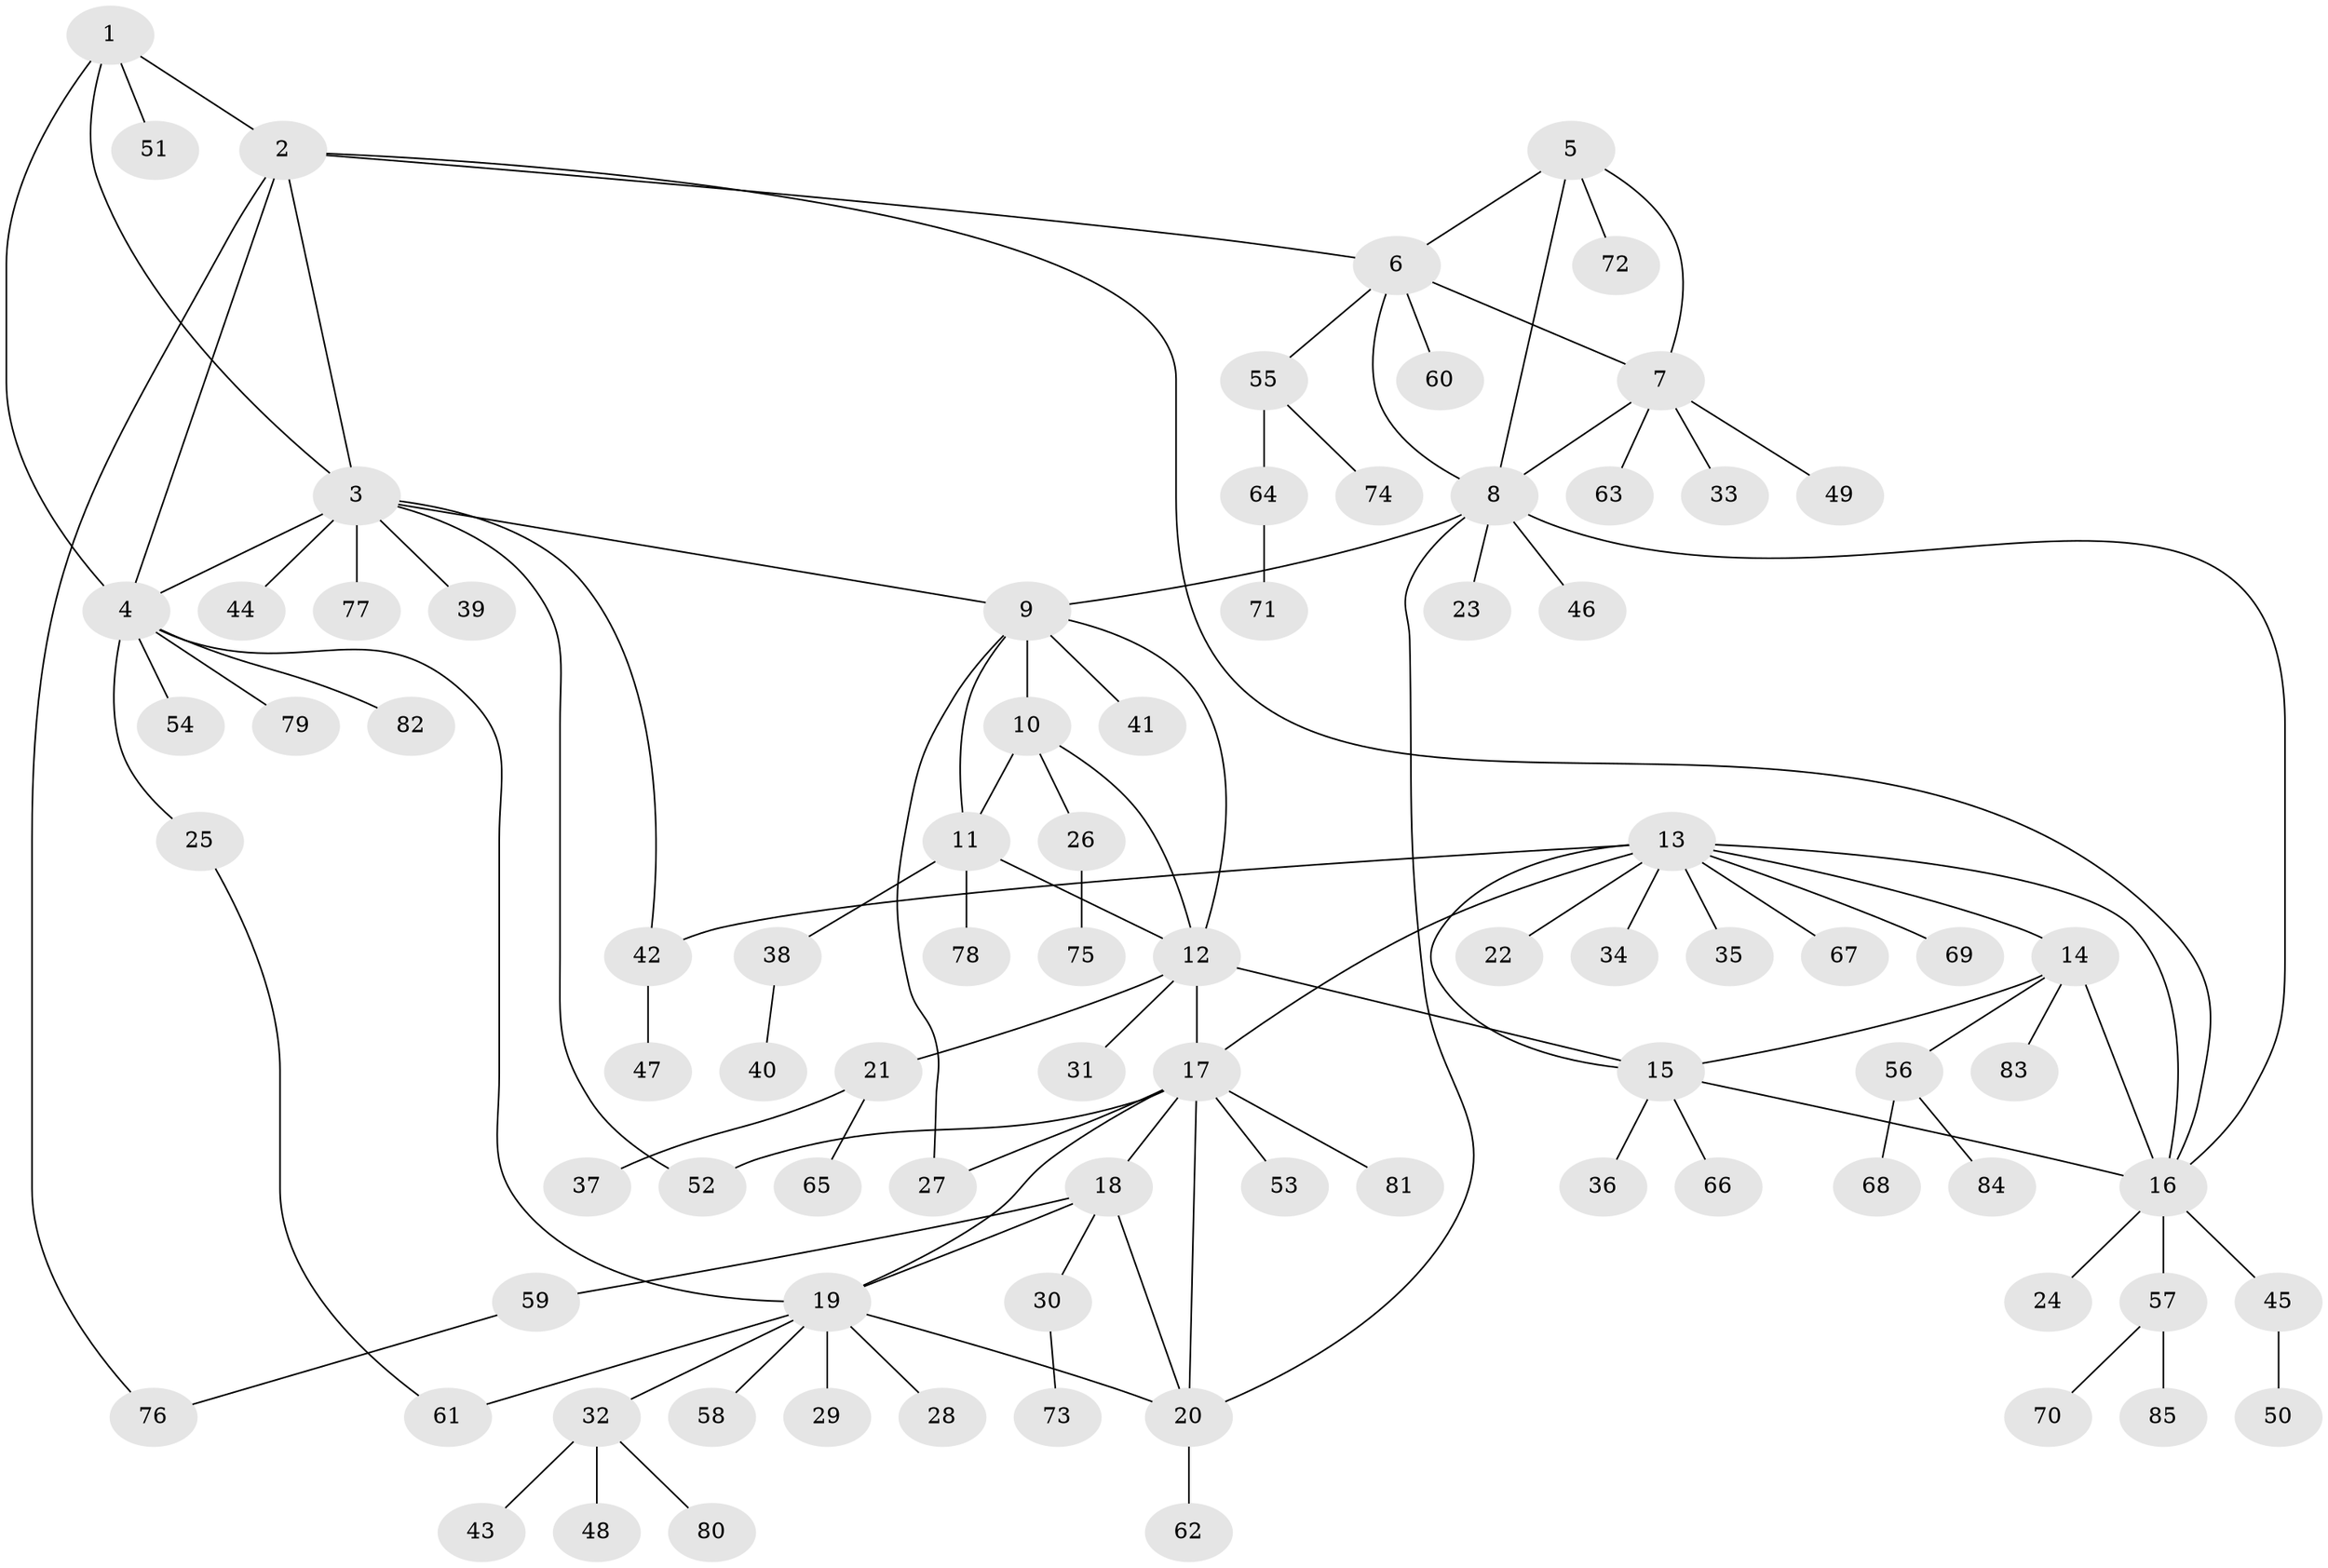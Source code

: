 // coarse degree distribution, {6: 0.11538461538461539, 3: 0.038461538461538464, 4: 0.23076923076923078, 2: 0.11538461538461539, 5: 0.15384615384615385, 9: 0.038461538461538464, 1: 0.3076923076923077}
// Generated by graph-tools (version 1.1) at 2025/52/03/04/25 22:52:47]
// undirected, 85 vertices, 110 edges
graph export_dot {
  node [color=gray90,style=filled];
  1;
  2;
  3;
  4;
  5;
  6;
  7;
  8;
  9;
  10;
  11;
  12;
  13;
  14;
  15;
  16;
  17;
  18;
  19;
  20;
  21;
  22;
  23;
  24;
  25;
  26;
  27;
  28;
  29;
  30;
  31;
  32;
  33;
  34;
  35;
  36;
  37;
  38;
  39;
  40;
  41;
  42;
  43;
  44;
  45;
  46;
  47;
  48;
  49;
  50;
  51;
  52;
  53;
  54;
  55;
  56;
  57;
  58;
  59;
  60;
  61;
  62;
  63;
  64;
  65;
  66;
  67;
  68;
  69;
  70;
  71;
  72;
  73;
  74;
  75;
  76;
  77;
  78;
  79;
  80;
  81;
  82;
  83;
  84;
  85;
  1 -- 2;
  1 -- 3;
  1 -- 4;
  1 -- 51;
  2 -- 3;
  2 -- 4;
  2 -- 6;
  2 -- 16;
  2 -- 76;
  3 -- 4;
  3 -- 9;
  3 -- 39;
  3 -- 42;
  3 -- 44;
  3 -- 52;
  3 -- 77;
  4 -- 19;
  4 -- 25;
  4 -- 54;
  4 -- 79;
  4 -- 82;
  5 -- 6;
  5 -- 7;
  5 -- 8;
  5 -- 72;
  6 -- 7;
  6 -- 8;
  6 -- 55;
  6 -- 60;
  7 -- 8;
  7 -- 33;
  7 -- 49;
  7 -- 63;
  8 -- 9;
  8 -- 16;
  8 -- 20;
  8 -- 23;
  8 -- 46;
  9 -- 10;
  9 -- 11;
  9 -- 12;
  9 -- 27;
  9 -- 41;
  10 -- 11;
  10 -- 12;
  10 -- 26;
  11 -- 12;
  11 -- 38;
  11 -- 78;
  12 -- 15;
  12 -- 17;
  12 -- 21;
  12 -- 31;
  13 -- 14;
  13 -- 15;
  13 -- 16;
  13 -- 17;
  13 -- 22;
  13 -- 34;
  13 -- 35;
  13 -- 42;
  13 -- 67;
  13 -- 69;
  14 -- 15;
  14 -- 16;
  14 -- 56;
  14 -- 83;
  15 -- 16;
  15 -- 36;
  15 -- 66;
  16 -- 24;
  16 -- 45;
  16 -- 57;
  17 -- 18;
  17 -- 19;
  17 -- 20;
  17 -- 27;
  17 -- 52;
  17 -- 53;
  17 -- 81;
  18 -- 19;
  18 -- 20;
  18 -- 30;
  18 -- 59;
  19 -- 20;
  19 -- 28;
  19 -- 29;
  19 -- 32;
  19 -- 58;
  19 -- 61;
  20 -- 62;
  21 -- 37;
  21 -- 65;
  25 -- 61;
  26 -- 75;
  30 -- 73;
  32 -- 43;
  32 -- 48;
  32 -- 80;
  38 -- 40;
  42 -- 47;
  45 -- 50;
  55 -- 64;
  55 -- 74;
  56 -- 68;
  56 -- 84;
  57 -- 70;
  57 -- 85;
  59 -- 76;
  64 -- 71;
}
